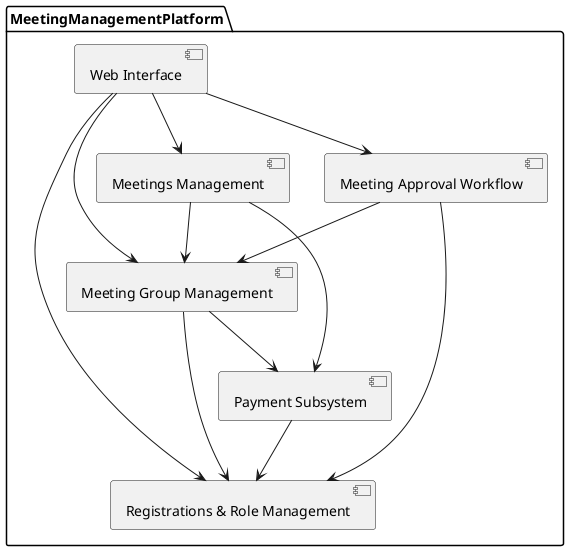 @startuml
package MeetingManagementPlatform {

  [Registrations & Role Management] as Registrations
  [Meeting Group Management] as MeetingGroupMgmt
  [Meeting Approval Workflow] as ApprovalWorkflow
  [Meetings Management] as MeetingMgmt
  [Payment Subsystem] as PaymentSubsystem
  [Web Interface] as WebInterface

  ' User interactions
  WebInterface --> Registrations
  WebInterface --> MeetingGroupMgmt
  WebInterface --> MeetingMgmt
  WebInterface --> ApprovalWorkflow

  ' Role and user data used by other modules
  MeetingGroupMgmt --> Registrations
  ApprovalWorkflow --> Registrations

  ' Approval workflow operates on meeting group proposals
  ApprovalWorkflow --> MeetingGroupMgmt

  ' Meetings depend on approved groups
  MeetingMgmt --> MeetingGroupMgmt

  ' Meetings require payment validation before creation
  MeetingMgmt --> PaymentSubsystem

  ' Meeting groups must be paid to stay active
  MeetingGroupMgmt --> PaymentSubsystem

  ' Optional: payments tied to user accounts/registrations (for transaction records)
  PaymentSubsystem --> Registrations

}

@enduml
